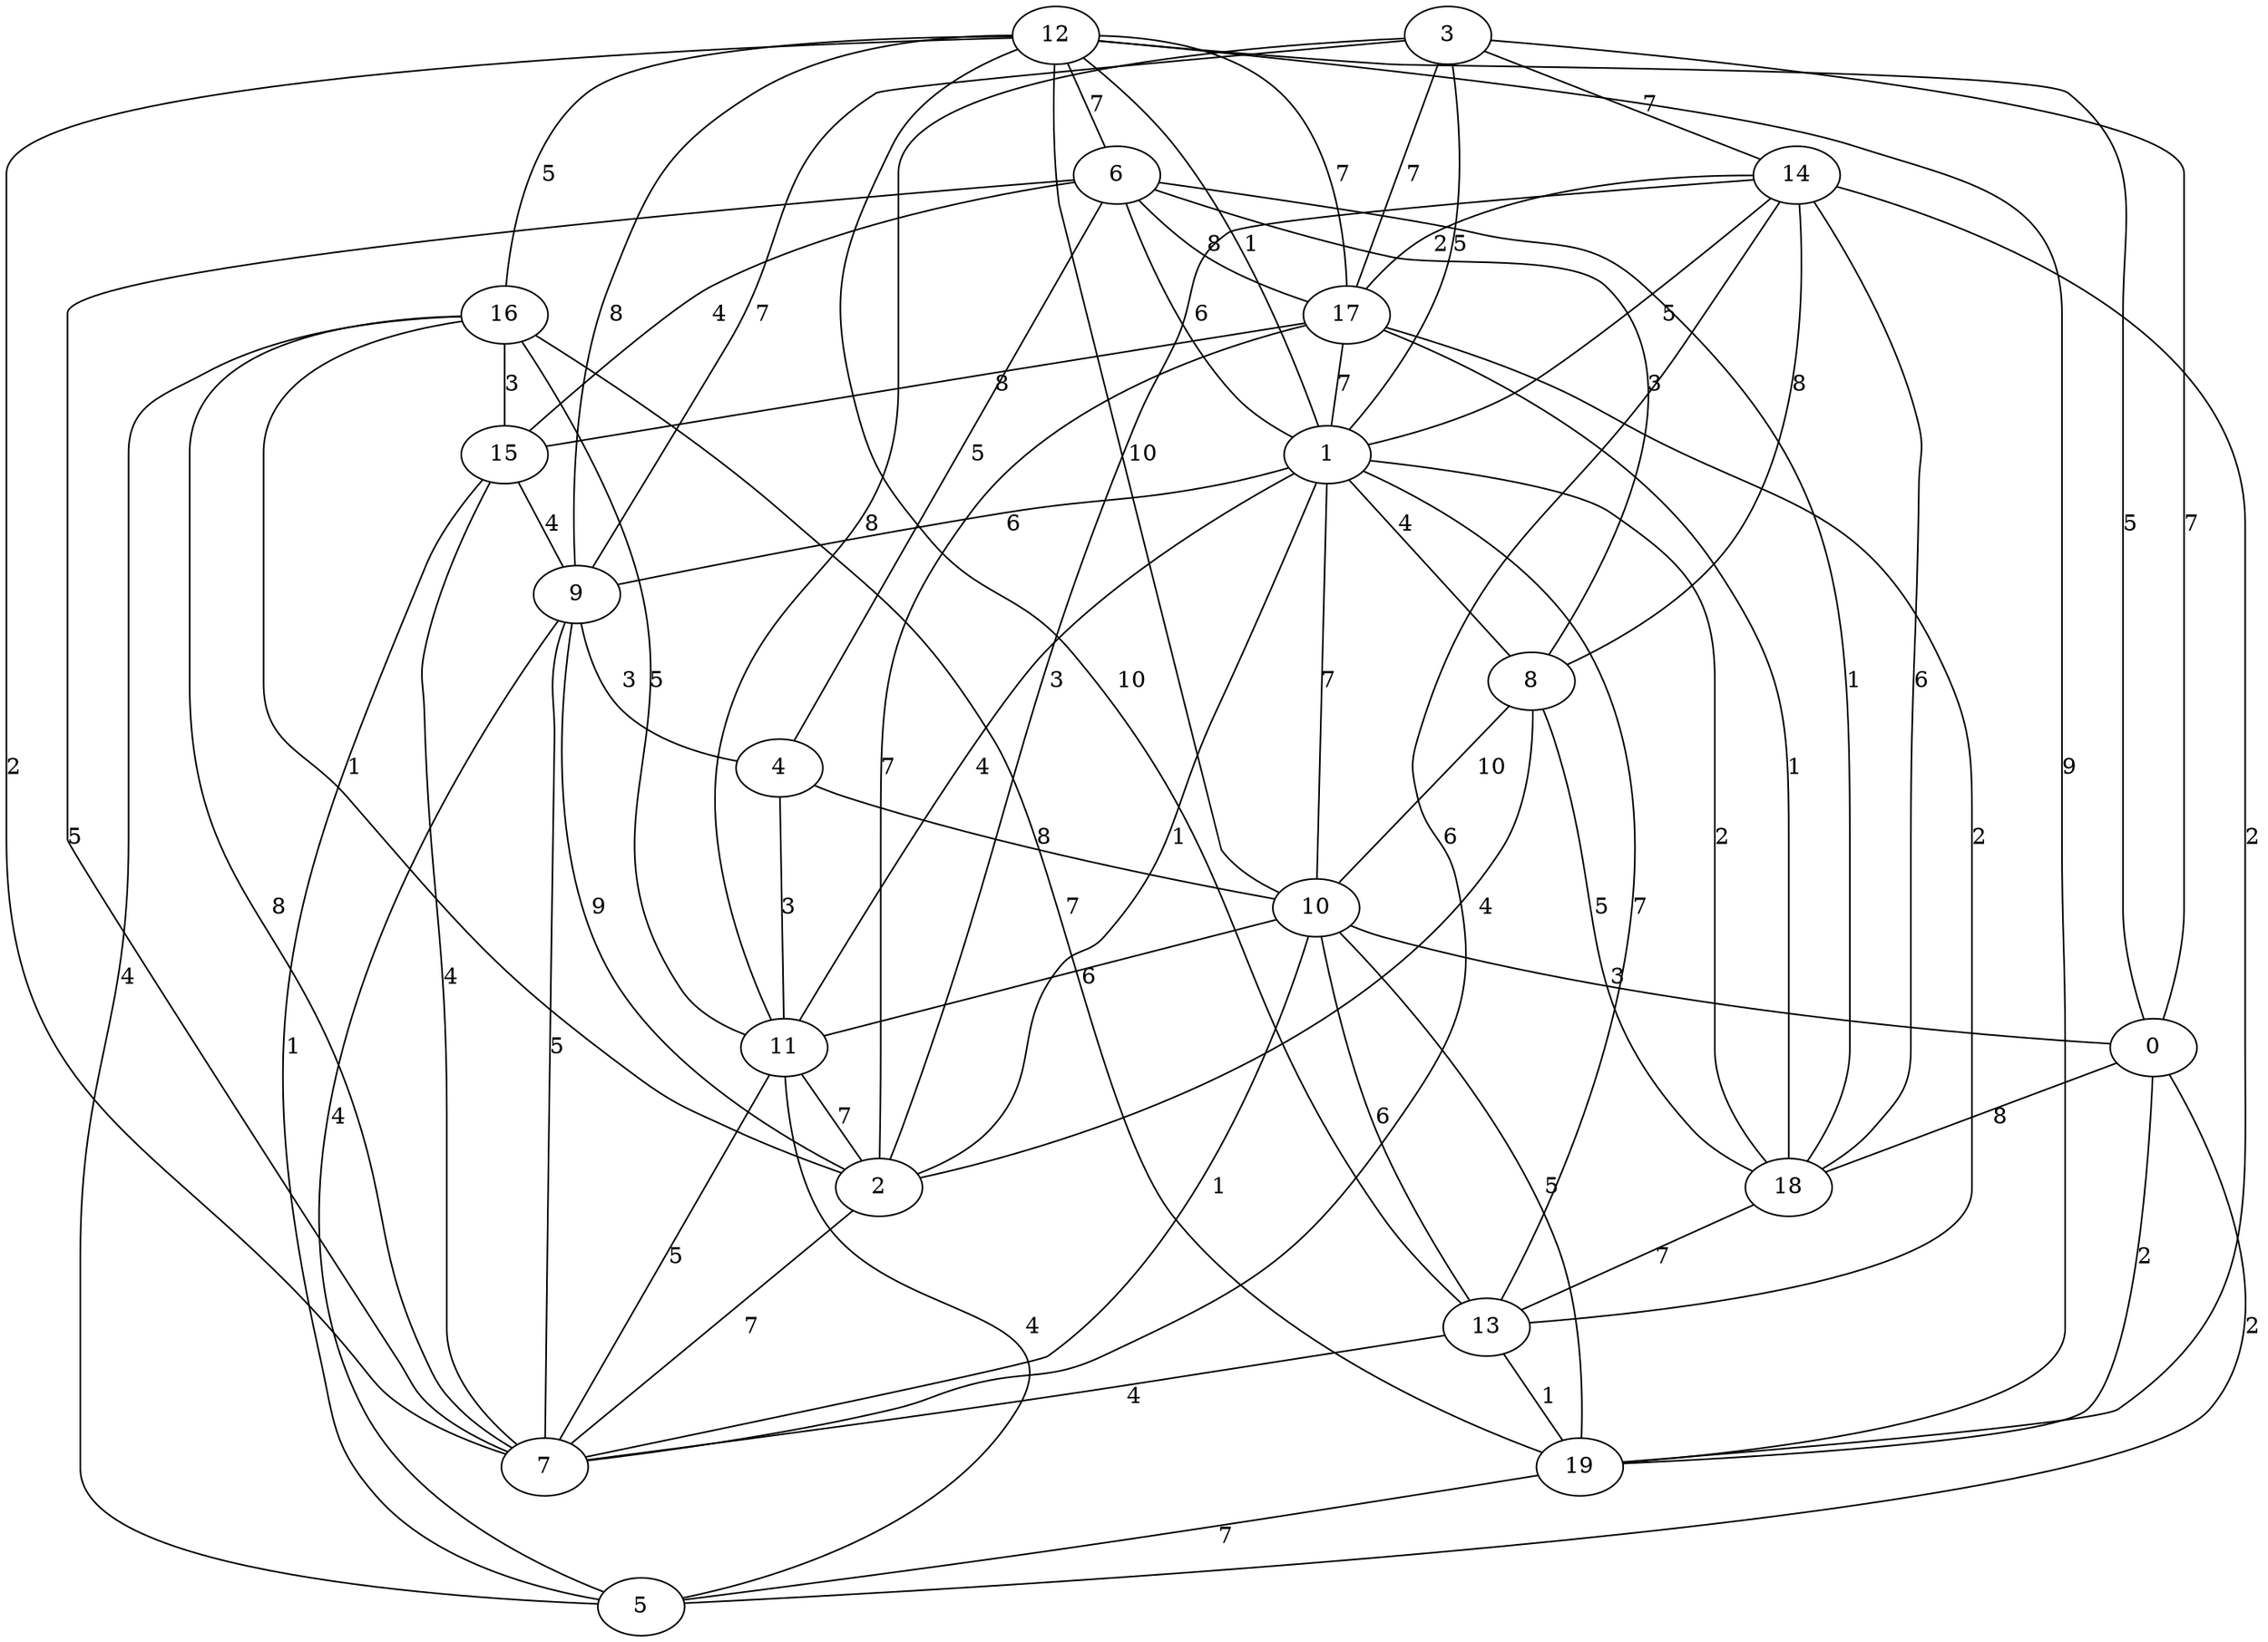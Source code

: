 strict graph  {
12;
16;
3;
14;
6;
17;
15;
1;
8;
9;
4;
10;
11;
2;
0;
18;
13;
7;
19;
5;
12 -- 16  [label=5];
12 -- 9  [label=8];
12 -- 0  [label=5];
12 -- 7  [label=2];
12 -- 17  [label=7];
12 -- 10  [label=10];
12 -- 19  [label=9];
12 -- 13  [label=10];
12 -- 6  [label=7];
12 -- 1  [label=1];
16 -- 2  [label=1];
16 -- 11  [label=5];
16 -- 15  [label=3];
16 -- 19  [label=7];
16 -- 5  [label=4];
16 -- 7  [label=8];
3 -- 14  [label=7];
3 -- 17  [label=7];
3 -- 11  [label=8];
3 -- 0  [label=7];
3 -- 1  [label=5];
3 -- 9  [label=7];
14 -- 18  [label=6];
14 -- 8  [label=8];
14 -- 1  [label=5];
14 -- 17  [label=2];
14 -- 7  [label=6];
14 -- 19  [label=2];
14 -- 2  [label=3];
6 -- 17  [label=8];
6 -- 1  [label=6];
6 -- 8  [label=3];
6 -- 4  [label=5];
6 -- 7  [label=5];
6 -- 15  [label=4];
6 -- 18  [label=1];
17 -- 15  [label=8];
17 -- 1  [label=7];
17 -- 18  [label=1];
17 -- 13  [label=2];
17 -- 2  [label=7];
15 -- 5  [label=1];
15 -- 7  [label=4];
15 -- 9  [label=4];
1 -- 8  [label=4];
1 -- 9  [label=6];
1 -- 18  [label=2];
1 -- 13  [label=7];
1 -- 2  [label=1];
1 -- 11  [label=4];
1 -- 10  [label=7];
8 -- 18  [label=5];
8 -- 2  [label=4];
8 -- 10  [label=10];
9 -- 7  [label=5];
9 -- 4  [label=3];
9 -- 5  [label=4];
9 -- 2  [label=9];
4 -- 10  [label=8];
4 -- 11  [label=3];
10 -- 13  [label=6];
10 -- 11  [label=6];
10 -- 0  [label=3];
10 -- 19  [label=5];
10 -- 7  [label=1];
11 -- 7  [label=5];
11 -- 2  [label=7];
11 -- 5  [label=4];
2 -- 7  [label=7];
0 -- 18  [label=8];
0 -- 19  [label=2];
0 -- 5  [label=2];
18 -- 13  [label=7];
13 -- 7  [label=4];
13 -- 19  [label=1];
19 -- 5  [label=7];
}
